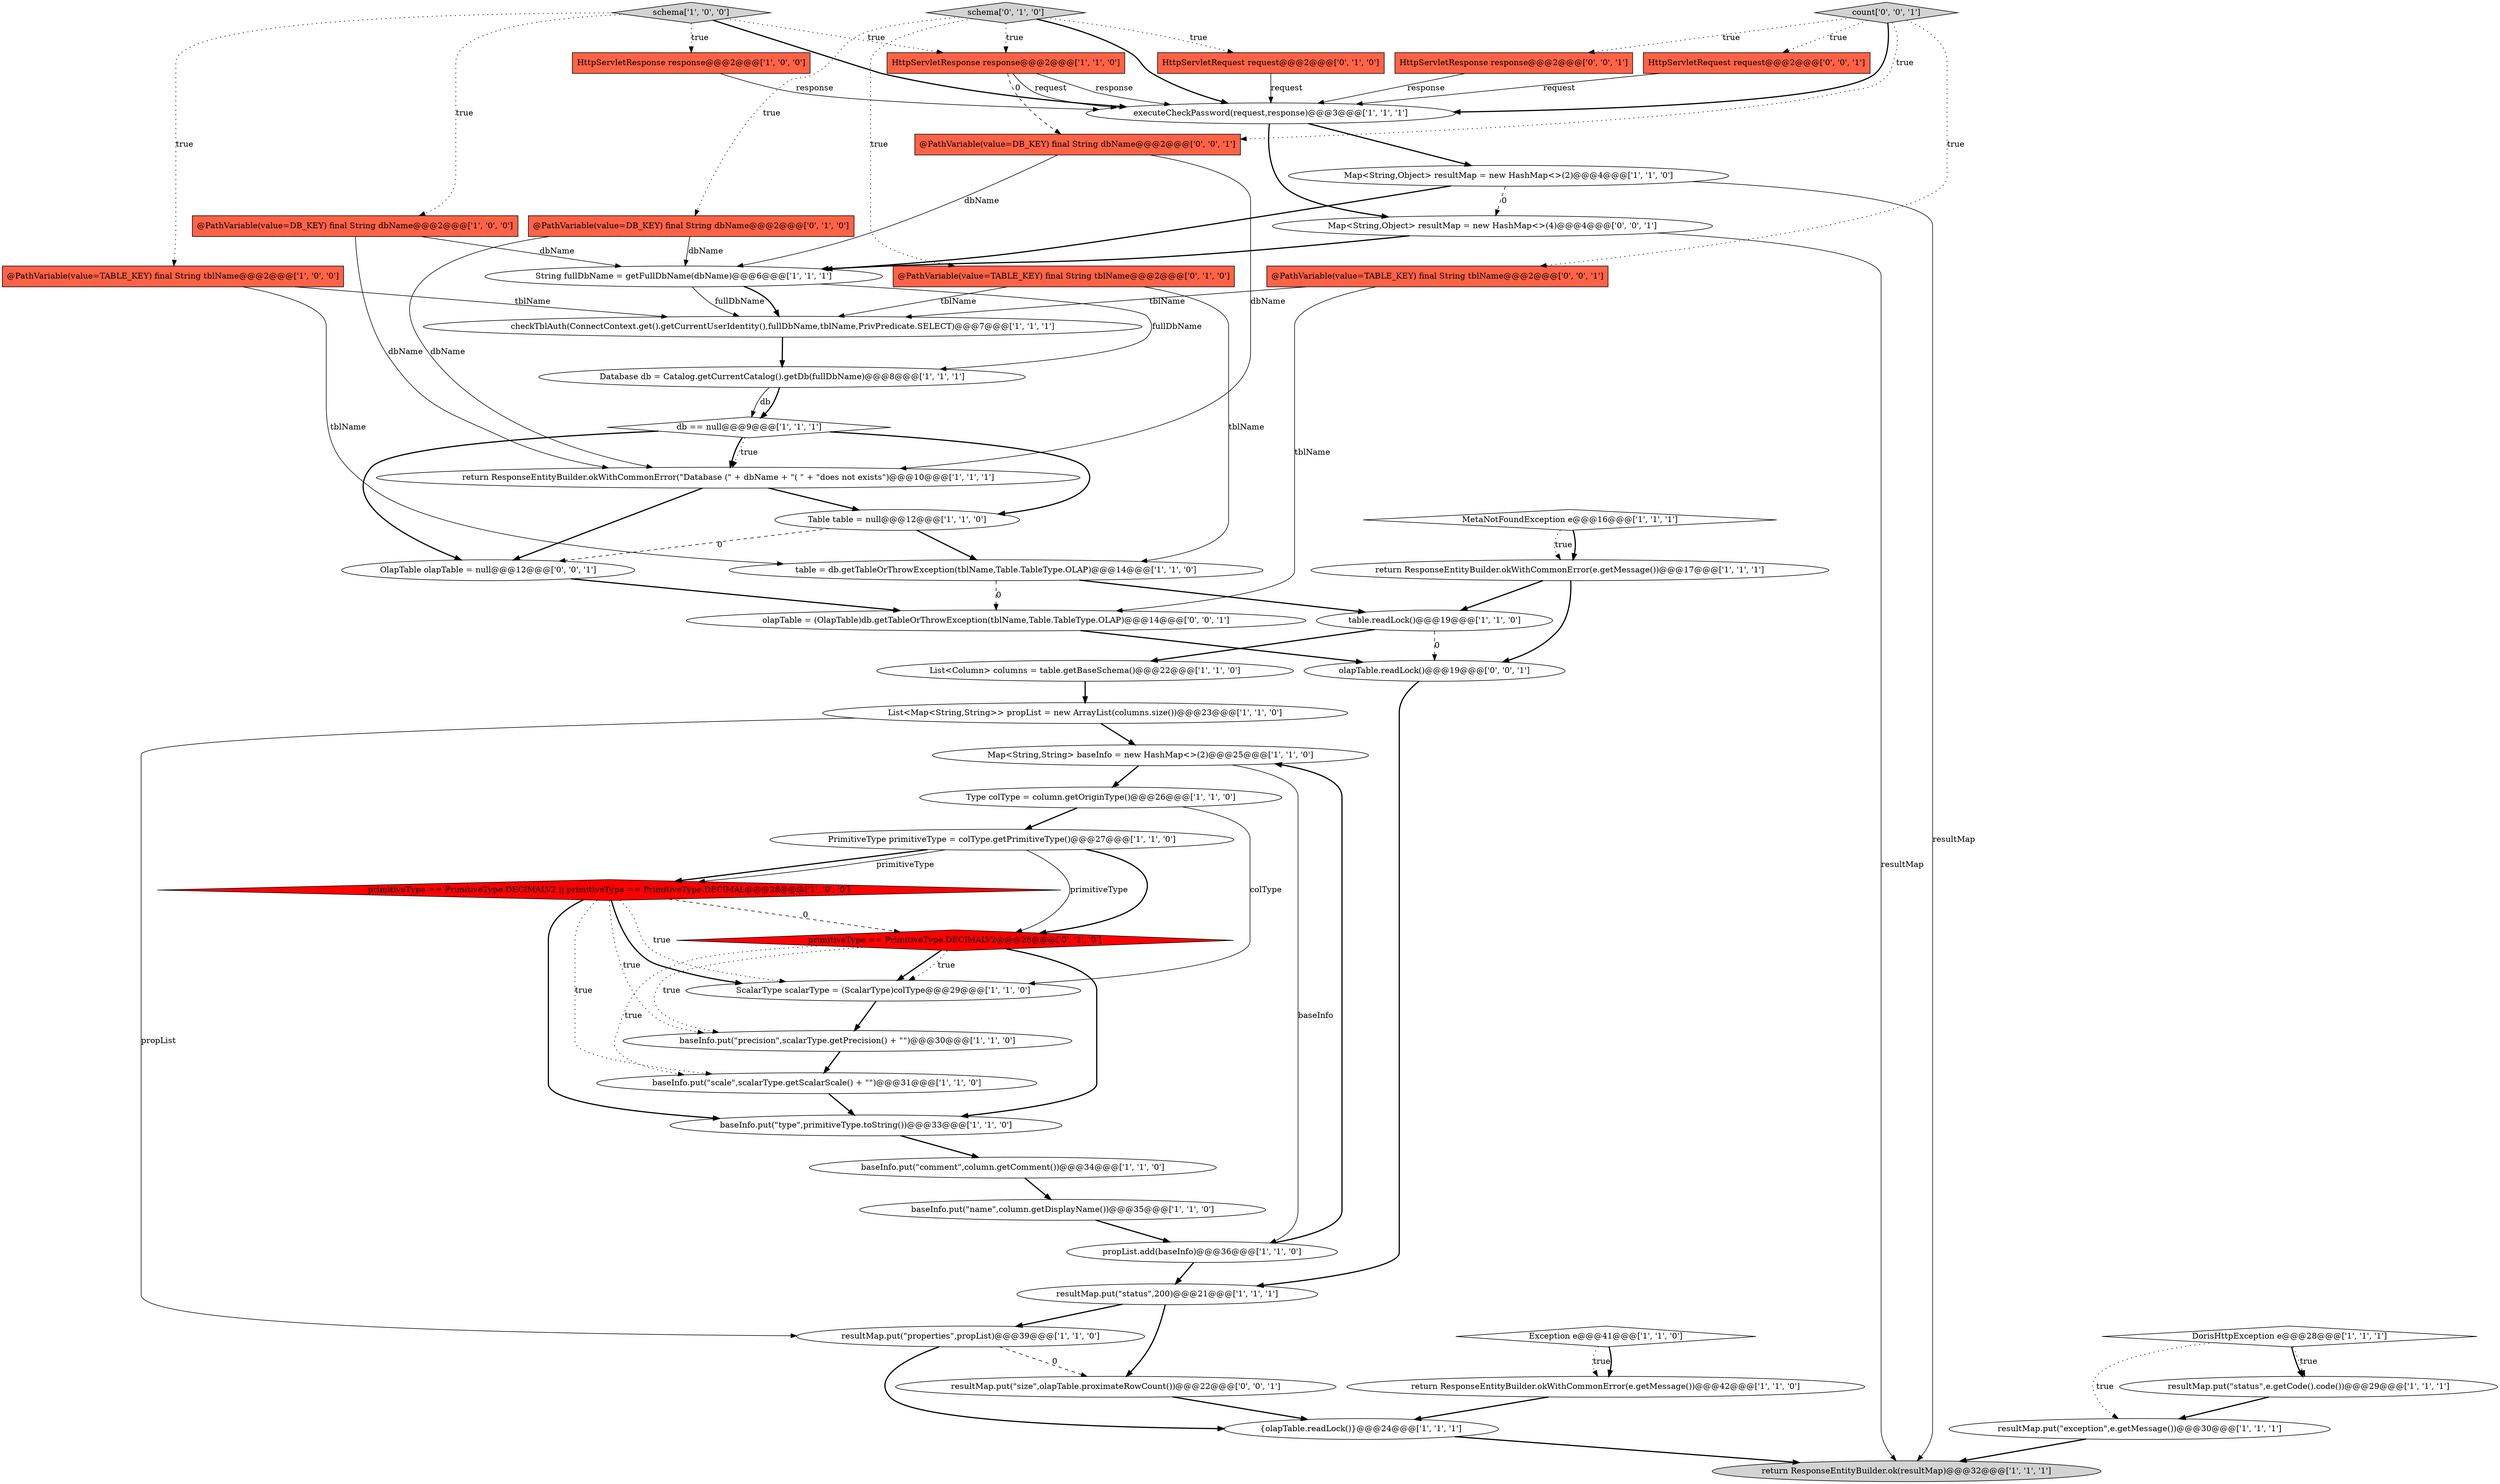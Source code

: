 digraph {
36 [style = filled, label = "Map<String,Object> resultMap = new HashMap<>(2)@@@4@@@['1', '1', '0']", fillcolor = white, shape = ellipse image = "AAA0AAABBB1BBB"];
37 [style = filled, label = "baseInfo.put(\"name\",column.getDisplayName())@@@35@@@['1', '1', '0']", fillcolor = white, shape = ellipse image = "AAA0AAABBB1BBB"];
25 [style = filled, label = "MetaNotFoundException e@@@16@@@['1', '1', '1']", fillcolor = white, shape = diamond image = "AAA0AAABBB1BBB"];
20 [style = filled, label = "@PathVariable(value=DB_KEY) final String dbName@@@2@@@['1', '0', '0']", fillcolor = tomato, shape = box image = "AAA0AAABBB1BBB"];
2 [style = filled, label = "schema['1', '0', '0']", fillcolor = lightgray, shape = diamond image = "AAA0AAABBB1BBB"];
8 [style = filled, label = "return ResponseEntityBuilder.ok(resultMap)@@@32@@@['1', '1', '1']", fillcolor = lightgray, shape = ellipse image = "AAA0AAABBB1BBB"];
39 [style = filled, label = "schema['0', '1', '0']", fillcolor = lightgray, shape = diamond image = "AAA0AAABBB2BBB"];
29 [style = filled, label = "return ResponseEntityBuilder.okWithCommonError(e.getMessage())@@@42@@@['1', '1', '0']", fillcolor = white, shape = ellipse image = "AAA0AAABBB1BBB"];
22 [style = filled, label = "HttpServletResponse response@@@2@@@['1', '1', '0']", fillcolor = tomato, shape = box image = "AAA0AAABBB1BBB"];
47 [style = filled, label = "@PathVariable(value=TABLE_KEY) final String tblName@@@2@@@['0', '0', '1']", fillcolor = tomato, shape = box image = "AAA0AAABBB3BBB"];
10 [style = filled, label = "return ResponseEntityBuilder.okWithCommonError(e.getMessage())@@@17@@@['1', '1', '1']", fillcolor = white, shape = ellipse image = "AAA0AAABBB1BBB"];
38 [style = filled, label = "List<Column> columns = table.getBaseSchema()@@@22@@@['1', '1', '0']", fillcolor = white, shape = ellipse image = "AAA0AAABBB1BBB"];
30 [style = filled, label = "{olapTable.readLock()}@@@24@@@['1', '1', '1']", fillcolor = white, shape = ellipse image = "AAA0AAABBB1BBB"];
9 [style = filled, label = "table.readLock()@@@19@@@['1', '1', '0']", fillcolor = white, shape = ellipse image = "AAA0AAABBB1BBB"];
14 [style = filled, label = "resultMap.put(\"status\",200)@@@21@@@['1', '1', '1']", fillcolor = white, shape = ellipse image = "AAA0AAABBB1BBB"];
52 [style = filled, label = "olapTable.readLock()@@@19@@@['0', '0', '1']", fillcolor = white, shape = ellipse image = "AAA0AAABBB3BBB"];
16 [style = filled, label = "String fullDbName = getFullDbName(dbName)@@@6@@@['1', '1', '1']", fillcolor = white, shape = ellipse image = "AAA0AAABBB1BBB"];
27 [style = filled, label = "resultMap.put(\"exception\",e.getMessage())@@@30@@@['1', '1', '1']", fillcolor = white, shape = ellipse image = "AAA0AAABBB1BBB"];
21 [style = filled, label = "resultMap.put(\"properties\",propList)@@@39@@@['1', '1', '0']", fillcolor = white, shape = ellipse image = "AAA0AAABBB1BBB"];
32 [style = filled, label = "Map<String,String> baseInfo = new HashMap<>(2)@@@25@@@['1', '1', '0']", fillcolor = white, shape = ellipse image = "AAA0AAABBB1BBB"];
15 [style = filled, label = "Type colType = column.getOriginType()@@@26@@@['1', '1', '0']", fillcolor = white, shape = ellipse image = "AAA0AAABBB1BBB"];
5 [style = filled, label = "baseInfo.put(\"precision\",scalarType.getPrecision() + \"\")@@@30@@@['1', '1', '0']", fillcolor = white, shape = ellipse image = "AAA0AAABBB1BBB"];
35 [style = filled, label = "Exception e@@@41@@@['1', '1', '0']", fillcolor = white, shape = diamond image = "AAA0AAABBB1BBB"];
28 [style = filled, label = "table = db.getTableOrThrowException(tblName,Table.TableType.OLAP)@@@14@@@['1', '1', '0']", fillcolor = white, shape = ellipse image = "AAA0AAABBB1BBB"];
3 [style = filled, label = "return ResponseEntityBuilder.okWithCommonError(\"Database (\" + dbName + \"( \" + \"does not exists\")@@@10@@@['1', '1', '1']", fillcolor = white, shape = ellipse image = "AAA0AAABBB1BBB"];
31 [style = filled, label = "executeCheckPassword(request,response)@@@3@@@['1', '1', '1']", fillcolor = white, shape = ellipse image = "AAA0AAABBB1BBB"];
41 [style = filled, label = "@PathVariable(value=DB_KEY) final String dbName@@@2@@@['0', '1', '0']", fillcolor = tomato, shape = box image = "AAA0AAABBB2BBB"];
34 [style = filled, label = "ScalarType scalarType = (ScalarType)colType@@@29@@@['1', '1', '0']", fillcolor = white, shape = ellipse image = "AAA0AAABBB1BBB"];
0 [style = filled, label = "HttpServletResponse response@@@2@@@['1', '0', '0']", fillcolor = tomato, shape = box image = "AAA0AAABBB1BBB"];
19 [style = filled, label = "resultMap.put(\"status\",e.getCode().code())@@@29@@@['1', '1', '1']", fillcolor = white, shape = ellipse image = "AAA0AAABBB1BBB"];
23 [style = filled, label = "Table table = null@@@12@@@['1', '1', '0']", fillcolor = white, shape = ellipse image = "AAA0AAABBB1BBB"];
53 [style = filled, label = "resultMap.put(\"size\",olapTable.proximateRowCount())@@@22@@@['0', '0', '1']", fillcolor = white, shape = ellipse image = "AAA0AAABBB3BBB"];
11 [style = filled, label = "PrimitiveType primitiveType = colType.getPrimitiveType()@@@27@@@['1', '1', '0']", fillcolor = white, shape = ellipse image = "AAA0AAABBB1BBB"];
48 [style = filled, label = "olapTable = (OlapTable)db.getTableOrThrowException(tblName,Table.TableType.OLAP)@@@14@@@['0', '0', '1']", fillcolor = white, shape = ellipse image = "AAA0AAABBB3BBB"];
26 [style = filled, label = "baseInfo.put(\"type\",primitiveType.toString())@@@33@@@['1', '1', '0']", fillcolor = white, shape = ellipse image = "AAA0AAABBB1BBB"];
42 [style = filled, label = "HttpServletRequest request@@@2@@@['0', '1', '0']", fillcolor = tomato, shape = box image = "AAA0AAABBB2BBB"];
4 [style = filled, label = "db == null@@@9@@@['1', '1', '1']", fillcolor = white, shape = diamond image = "AAA0AAABBB1BBB"];
17 [style = filled, label = "baseInfo.put(\"comment\",column.getComment())@@@34@@@['1', '1', '0']", fillcolor = white, shape = ellipse image = "AAA0AAABBB1BBB"];
51 [style = filled, label = "Map<String,Object> resultMap = new HashMap<>(4)@@@4@@@['0', '0', '1']", fillcolor = white, shape = ellipse image = "AAA0AAABBB3BBB"];
1 [style = filled, label = "List<Map<String,String>> propList = new ArrayList(columns.size())@@@23@@@['1', '1', '0']", fillcolor = white, shape = ellipse image = "AAA0AAABBB1BBB"];
45 [style = filled, label = "OlapTable olapTable = null@@@12@@@['0', '0', '1']", fillcolor = white, shape = ellipse image = "AAA0AAABBB3BBB"];
46 [style = filled, label = "HttpServletResponse response@@@2@@@['0', '0', '1']", fillcolor = tomato, shape = box image = "AAA0AAABBB3BBB"];
7 [style = filled, label = "DorisHttpException e@@@28@@@['1', '1', '1']", fillcolor = white, shape = diamond image = "AAA0AAABBB1BBB"];
43 [style = filled, label = "primitiveType == PrimitiveType.DECIMALV2@@@28@@@['0', '1', '0']", fillcolor = red, shape = diamond image = "AAA1AAABBB2BBB"];
44 [style = filled, label = "HttpServletRequest request@@@2@@@['0', '0', '1']", fillcolor = tomato, shape = box image = "AAA0AAABBB3BBB"];
12 [style = filled, label = "@PathVariable(value=TABLE_KEY) final String tblName@@@2@@@['1', '0', '0']", fillcolor = tomato, shape = box image = "AAA0AAABBB1BBB"];
24 [style = filled, label = "Database db = Catalog.getCurrentCatalog().getDb(fullDbName)@@@8@@@['1', '1', '1']", fillcolor = white, shape = ellipse image = "AAA0AAABBB1BBB"];
49 [style = filled, label = "count['0', '0', '1']", fillcolor = lightgray, shape = diamond image = "AAA0AAABBB3BBB"];
50 [style = filled, label = "@PathVariable(value=DB_KEY) final String dbName@@@2@@@['0', '0', '1']", fillcolor = tomato, shape = box image = "AAA0AAABBB3BBB"];
6 [style = filled, label = "propList.add(baseInfo)@@@36@@@['1', '1', '0']", fillcolor = white, shape = ellipse image = "AAA0AAABBB1BBB"];
33 [style = filled, label = "primitiveType == PrimitiveType.DECIMALV2 || primitiveType == PrimitiveType.DECIMAL@@@28@@@['1', '0', '0']", fillcolor = red, shape = diamond image = "AAA1AAABBB1BBB"];
13 [style = filled, label = "checkTblAuth(ConnectContext.get().getCurrentUserIdentity(),fullDbName,tblName,PrivPredicate.SELECT)@@@7@@@['1', '1', '1']", fillcolor = white, shape = ellipse image = "AAA0AAABBB1BBB"];
40 [style = filled, label = "@PathVariable(value=TABLE_KEY) final String tblName@@@2@@@['0', '1', '0']", fillcolor = tomato, shape = box image = "AAA0AAABBB2BBB"];
18 [style = filled, label = "baseInfo.put(\"scale\",scalarType.getScalarScale() + \"\")@@@31@@@['1', '1', '0']", fillcolor = white, shape = ellipse image = "AAA0AAABBB1BBB"];
47->48 [style = solid, label="tblName"];
41->3 [style = solid, label="dbName"];
39->22 [style = dotted, label="true"];
40->13 [style = solid, label="tblName"];
29->30 [style = bold, label=""];
2->22 [style = dotted, label="true"];
43->5 [style = dotted, label="true"];
9->52 [style = dashed, label="0"];
28->9 [style = bold, label=""];
43->26 [style = bold, label=""];
21->30 [style = bold, label=""];
39->42 [style = dotted, label="true"];
45->48 [style = bold, label=""];
50->3 [style = solid, label="dbName"];
15->34 [style = solid, label="colType"];
23->28 [style = bold, label=""];
48->52 [style = bold, label=""];
52->14 [style = bold, label=""];
15->11 [style = bold, label=""];
20->16 [style = solid, label="dbName"];
39->31 [style = bold, label=""];
7->27 [style = dotted, label="true"];
11->33 [style = bold, label=""];
42->31 [style = solid, label="request"];
36->8 [style = solid, label="resultMap"];
25->10 [style = bold, label=""];
16->13 [style = solid, label="fullDbName"];
22->31 [style = solid, label="response"];
30->8 [style = bold, label=""];
9->38 [style = bold, label=""];
2->31 [style = bold, label=""];
6->32 [style = bold, label=""];
2->20 [style = dotted, label="true"];
4->3 [style = bold, label=""];
2->0 [style = dotted, label="true"];
51->8 [style = solid, label="resultMap"];
26->17 [style = bold, label=""];
32->6 [style = solid, label="baseInfo"];
20->3 [style = solid, label="dbName"];
53->30 [style = bold, label=""];
11->43 [style = bold, label=""];
51->16 [style = bold, label=""];
17->37 [style = bold, label=""];
22->31 [style = solid, label="request"];
4->45 [style = bold, label=""];
3->23 [style = bold, label=""];
49->47 [style = dotted, label="true"];
31->51 [style = bold, label=""];
49->44 [style = dotted, label="true"];
49->31 [style = bold, label=""];
44->31 [style = solid, label="request"];
12->28 [style = solid, label="tblName"];
33->18 [style = dotted, label="true"];
2->12 [style = dotted, label="true"];
1->32 [style = bold, label=""];
36->16 [style = bold, label=""];
39->40 [style = dotted, label="true"];
1->21 [style = solid, label="propList"];
25->10 [style = dotted, label="true"];
43->34 [style = bold, label=""];
27->8 [style = bold, label=""];
49->46 [style = dotted, label="true"];
14->21 [style = bold, label=""];
4->23 [style = bold, label=""];
50->16 [style = solid, label="dbName"];
35->29 [style = dotted, label="true"];
16->13 [style = bold, label=""];
13->24 [style = bold, label=""];
35->29 [style = bold, label=""];
3->45 [style = bold, label=""];
18->26 [style = bold, label=""];
49->50 [style = dotted, label="true"];
31->36 [style = bold, label=""];
5->18 [style = bold, label=""];
38->1 [style = bold, label=""];
33->26 [style = bold, label=""];
40->28 [style = solid, label="tblName"];
4->3 [style = dotted, label="true"];
46->31 [style = solid, label="response"];
16->24 [style = solid, label="fullDbName"];
12->13 [style = solid, label="tblName"];
10->9 [style = bold, label=""];
14->53 [style = bold, label=""];
7->19 [style = bold, label=""];
0->31 [style = solid, label="response"];
43->18 [style = dotted, label="true"];
7->19 [style = dotted, label="true"];
34->5 [style = bold, label=""];
11->43 [style = solid, label="primitiveType"];
24->4 [style = solid, label="db"];
33->34 [style = dotted, label="true"];
23->45 [style = dashed, label="0"];
33->43 [style = dashed, label="0"];
37->6 [style = bold, label=""];
22->50 [style = dashed, label="0"];
10->52 [style = bold, label=""];
43->34 [style = dotted, label="true"];
41->16 [style = solid, label="dbName"];
6->14 [style = bold, label=""];
24->4 [style = bold, label=""];
28->48 [style = dashed, label="0"];
21->53 [style = dashed, label="0"];
19->27 [style = bold, label=""];
39->41 [style = dotted, label="true"];
33->5 [style = dotted, label="true"];
32->15 [style = bold, label=""];
11->33 [style = solid, label="primitiveType"];
47->13 [style = solid, label="tblName"];
36->51 [style = dashed, label="0"];
33->34 [style = bold, label=""];
}
